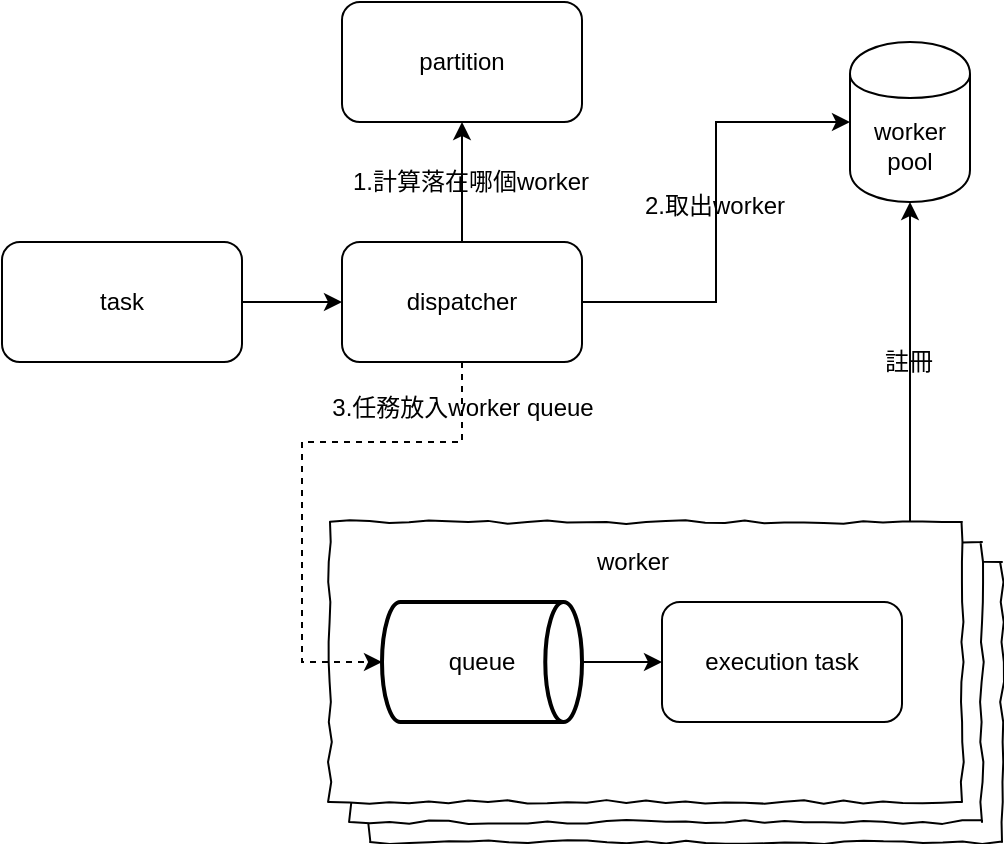 <mxfile version="12.9.9" type="device"><diagram id="rtBtHBkHk_IREK-R6fhN" name="第1頁"><mxGraphModel dx="1315" dy="756" grid="1" gridSize="10" guides="1" tooltips="1" connect="1" arrows="1" fold="1" page="1" pageScale="1" pageWidth="1169" pageHeight="827" math="0" shadow="0"><root><mxCell id="0"/><mxCell id="1" parent="0"/><mxCell id="RPE0CAXZEnNfbgN07S5T-4" value="" style="edgeStyle=orthogonalEdgeStyle;rounded=0;orthogonalLoop=1;jettySize=auto;html=1;" edge="1" parent="1" source="RPE0CAXZEnNfbgN07S5T-2" target="RPE0CAXZEnNfbgN07S5T-3"><mxGeometry relative="1" as="geometry"/></mxCell><mxCell id="RPE0CAXZEnNfbgN07S5T-32" value="1.計算落在哪個worker" style="text;html=1;align=center;verticalAlign=middle;resizable=0;points=[];" vertex="1" connectable="0" parent="RPE0CAXZEnNfbgN07S5T-4"><mxGeometry y="-4" relative="1" as="geometry"><mxPoint as="offset"/></mxGeometry></mxCell><mxCell id="RPE0CAXZEnNfbgN07S5T-19" style="edgeStyle=orthogonalEdgeStyle;rounded=0;orthogonalLoop=1;jettySize=auto;html=1;exitX=1;exitY=0.5;exitDx=0;exitDy=0;entryX=0;entryY=0.5;entryDx=0;entryDy=0;" edge="1" parent="1" source="RPE0CAXZEnNfbgN07S5T-2" target="RPE0CAXZEnNfbgN07S5T-5"><mxGeometry relative="1" as="geometry"/></mxCell><mxCell id="RPE0CAXZEnNfbgN07S5T-31" value="2.取出worker" style="text;html=1;align=center;verticalAlign=middle;resizable=0;points=[];" vertex="1" connectable="0" parent="RPE0CAXZEnNfbgN07S5T-19"><mxGeometry x="0.027" y="1" relative="1" as="geometry"><mxPoint as="offset"/></mxGeometry></mxCell><mxCell id="RPE0CAXZEnNfbgN07S5T-2" value="dispatcher" style="rounded=1;whiteSpace=wrap;html=1;" vertex="1" parent="1"><mxGeometry x="370" y="190" width="120" height="60" as="geometry"/></mxCell><mxCell id="RPE0CAXZEnNfbgN07S5T-3" value="partition" style="rounded=1;whiteSpace=wrap;html=1;" vertex="1" parent="1"><mxGeometry x="370" y="70" width="120" height="60" as="geometry"/></mxCell><mxCell id="RPE0CAXZEnNfbgN07S5T-5" value="worker pool" style="shape=cylinder;whiteSpace=wrap;html=1;boundedLbl=1;backgroundOutline=1;" vertex="1" parent="1"><mxGeometry x="624" y="90" width="60" height="80" as="geometry"/></mxCell><mxCell id="RPE0CAXZEnNfbgN07S5T-29" style="edgeStyle=orthogonalEdgeStyle;rounded=0;orthogonalLoop=1;jettySize=auto;html=1;entryX=0.5;entryY=1;entryDx=0;entryDy=0;exitX=0.924;exitY=0.007;exitDx=0;exitDy=0;exitPerimeter=0;" edge="1" parent="1" source="RPE0CAXZEnNfbgN07S5T-37" target="RPE0CAXZEnNfbgN07S5T-5"><mxGeometry relative="1" as="geometry"><mxPoint x="684" y="240" as="sourcePoint"/><Array as="points"><mxPoint x="654" y="330"/></Array></mxGeometry></mxCell><mxCell id="RPE0CAXZEnNfbgN07S5T-34" value="註冊" style="text;html=1;align=center;verticalAlign=middle;resizable=0;points=[];" vertex="1" connectable="0" parent="RPE0CAXZEnNfbgN07S5T-29"><mxGeometry x="0.014" y="1" relative="1" as="geometry"><mxPoint as="offset"/></mxGeometry></mxCell><mxCell id="RPE0CAXZEnNfbgN07S5T-36" style="edgeStyle=orthogonalEdgeStyle;rounded=0;orthogonalLoop=1;jettySize=auto;html=1;exitX=1;exitY=0.5;exitDx=0;exitDy=0;entryX=0;entryY=0.5;entryDx=0;entryDy=0;" edge="1" parent="1" source="RPE0CAXZEnNfbgN07S5T-35" target="RPE0CAXZEnNfbgN07S5T-2"><mxGeometry relative="1" as="geometry"><mxPoint x="230" y="220" as="targetPoint"/></mxGeometry></mxCell><mxCell id="RPE0CAXZEnNfbgN07S5T-35" value="task" style="rounded=1;whiteSpace=wrap;html=1;" vertex="1" parent="1"><mxGeometry x="200" y="190" width="120" height="60" as="geometry"/></mxCell><mxCell id="RPE0CAXZEnNfbgN07S5T-52" value="" style="group" vertex="1" connectable="0" parent="1"><mxGeometry x="364" y="330" width="336" height="160" as="geometry"/></mxCell><mxCell id="RPE0CAXZEnNfbgN07S5T-51" value="" style="rounded=0;whiteSpace=wrap;html=1;comic=1;" vertex="1" parent="RPE0CAXZEnNfbgN07S5T-52"><mxGeometry x="20" y="20" width="316" height="140" as="geometry"/></mxCell><mxCell id="RPE0CAXZEnNfbgN07S5T-50" value="" style="rounded=0;whiteSpace=wrap;html=1;comic=1;" vertex="1" parent="RPE0CAXZEnNfbgN07S5T-52"><mxGeometry x="10" y="10" width="316" height="140" as="geometry"/></mxCell><mxCell id="RPE0CAXZEnNfbgN07S5T-37" value="" style="rounded=0;whiteSpace=wrap;html=1;comic=1;" vertex="1" parent="RPE0CAXZEnNfbgN07S5T-52"><mxGeometry width="316" height="140" as="geometry"/></mxCell><mxCell id="RPE0CAXZEnNfbgN07S5T-39" value="queue" style="strokeWidth=2;html=1;shape=mxgraph.flowchart.direct_data;whiteSpace=wrap;" vertex="1" parent="RPE0CAXZEnNfbgN07S5T-52"><mxGeometry x="26" y="40" width="100" height="60" as="geometry"/></mxCell><mxCell id="RPE0CAXZEnNfbgN07S5T-40" value="execution task" style="rounded=1;whiteSpace=wrap;html=1;" vertex="1" parent="RPE0CAXZEnNfbgN07S5T-52"><mxGeometry x="166" y="40" width="120" height="60" as="geometry"/></mxCell><mxCell id="RPE0CAXZEnNfbgN07S5T-49" value="worker" style="text;html=1;align=center;verticalAlign=middle;resizable=0;points=[];autosize=1;" vertex="1" parent="RPE0CAXZEnNfbgN07S5T-52"><mxGeometry x="126" y="10" width="50" height="20" as="geometry"/></mxCell><mxCell id="RPE0CAXZEnNfbgN07S5T-43" style="edgeStyle=orthogonalEdgeStyle;rounded=0;orthogonalLoop=1;jettySize=auto;html=1;exitX=1;exitY=0.5;exitDx=0;exitDy=0;exitPerimeter=0;entryX=0;entryY=0.5;entryDx=0;entryDy=0;endArrow=classic;endFill=1;" edge="1" parent="RPE0CAXZEnNfbgN07S5T-52" source="RPE0CAXZEnNfbgN07S5T-39" target="RPE0CAXZEnNfbgN07S5T-40"><mxGeometry relative="1" as="geometry"/></mxCell><mxCell id="RPE0CAXZEnNfbgN07S5T-22" style="edgeStyle=orthogonalEdgeStyle;rounded=0;orthogonalLoop=1;jettySize=auto;html=1;entryX=0;entryY=0.5;entryDx=0;entryDy=0;dashed=1;entryPerimeter=0;" edge="1" parent="1" source="RPE0CAXZEnNfbgN07S5T-2" target="RPE0CAXZEnNfbgN07S5T-39"><mxGeometry relative="1" as="geometry"><mxPoint x="470" y="340" as="targetPoint"/><Array as="points"><mxPoint x="430" y="290"/><mxPoint x="350" y="290"/><mxPoint x="350" y="400"/></Array></mxGeometry></mxCell><mxCell id="RPE0CAXZEnNfbgN07S5T-33" value="3.任務放入worker queue" style="text;html=1;align=center;verticalAlign=middle;resizable=0;points=[];" vertex="1" connectable="0" parent="RPE0CAXZEnNfbgN07S5T-22"><mxGeometry x="-0.154" y="-1" relative="1" as="geometry"><mxPoint x="74" y="-16" as="offset"/></mxGeometry></mxCell></root></mxGraphModel></diagram></mxfile>
